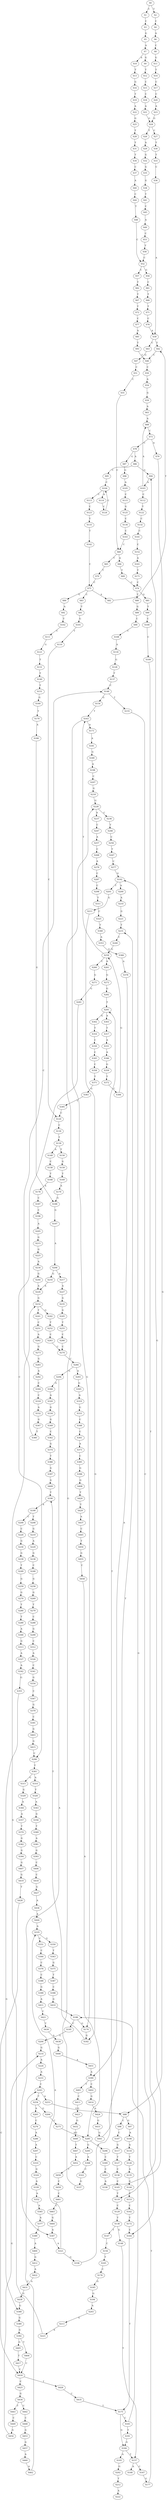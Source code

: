 strict digraph  {
	S0 -> S1 [ label = C ];
	S0 -> S2 [ label = T ];
	S1 -> S3 [ label = C ];
	S2 -> S4 [ label = C ];
	S3 -> S5 [ label = G ];
	S4 -> S6 [ label = A ];
	S5 -> S7 [ label = A ];
	S6 -> S8 [ label = C ];
	S7 -> S9 [ label = G ];
	S7 -> S10 [ label = A ];
	S8 -> S11 [ label = G ];
	S9 -> S12 [ label = T ];
	S10 -> S13 [ label = T ];
	S11 -> S14 [ label = T ];
	S12 -> S15 [ label = C ];
	S13 -> S16 [ label = G ];
	S14 -> S17 [ label = C ];
	S15 -> S18 [ label = C ];
	S16 -> S19 [ label = T ];
	S17 -> S20 [ label = C ];
	S18 -> S21 [ label = A ];
	S19 -> S22 [ label = A ];
	S20 -> S23 [ label = A ];
	S21 -> S24 [ label = G ];
	S22 -> S25 [ label = G ];
	S23 -> S24 [ label = G ];
	S24 -> S26 [ label = T ];
	S24 -> S27 [ label = C ];
	S25 -> S28 [ label = T ];
	S26 -> S29 [ label = A ];
	S27 -> S30 [ label = T ];
	S28 -> S31 [ label = T ];
	S29 -> S32 [ label = G ];
	S30 -> S33 [ label = T ];
	S31 -> S34 [ label = T ];
	S32 -> S35 [ label = G ];
	S33 -> S36 [ label = C ];
	S34 -> S37 [ label = C ];
	S35 -> S38 [ label = G ];
	S36 -> S39 [ label = A ];
	S37 -> S40 [ label = A ];
	S38 -> S41 [ label = T ];
	S39 -> S42 [ label = T ];
	S39 -> S43 [ label = C ];
	S40 -> S44 [ label = C ];
	S41 -> S45 [ label = C ];
	S42 -> S46 [ label = C ];
	S43 -> S47 [ label = G ];
	S44 -> S48 [ label = T ];
	S45 -> S49 [ label = A ];
	S46 -> S50 [ label = C ];
	S47 -> S51 [ label = C ];
	S48 -> S52 [ label = C ];
	S49 -> S53 [ label = C ];
	S50 -> S54 [ label = A ];
	S51 -> S55 [ label = C ];
	S52 -> S56 [ label = G ];
	S52 -> S57 [ label = C ];
	S53 -> S58 [ label = T ];
	S54 -> S59 [ label = G ];
	S55 -> S60 [ label = C ];
	S56 -> S61 [ label = C ];
	S57 -> S62 [ label = T ];
	S58 -> S52 [ label = C ];
	S59 -> S63 [ label = A ];
	S60 -> S64 [ label = A ];
	S60 -> S65 [ label = T ];
	S61 -> S66 [ label = T ];
	S62 -> S67 [ label = T ];
	S63 -> S68 [ label = A ];
	S64 -> S69 [ label = T ];
	S65 -> S70 [ label = T ];
	S66 -> S71 [ label = T ];
	S67 -> S72 [ label = T ];
	S68 -> S73 [ label = C ];
	S69 -> S74 [ label = C ];
	S70 -> S75 [ label = C ];
	S71 -> S76 [ label = C ];
	S72 -> S77 [ label = C ];
	S73 -> S78 [ label = C ];
	S73 -> S79 [ label = A ];
	S74 -> S80 [ label = T ];
	S74 -> S81 [ label = G ];
	S75 -> S82 [ label = A ];
	S75 -> S83 [ label = C ];
	S75 -> S84 [ label = G ];
	S76 -> S39 [ label = A ];
	S77 -> S85 [ label = A ];
	S78 -> S86 [ label = A ];
	S78 -> S87 [ label = G ];
	S79 -> S88 [ label = G ];
	S80 -> S89 [ label = G ];
	S81 -> S90 [ label = T ];
	S82 -> S42 [ label = T ];
	S83 -> S91 [ label = T ];
	S84 -> S92 [ label = A ];
	S85 -> S93 [ label = T ];
	S86 -> S94 [ label = G ];
	S86 -> S95 [ label = C ];
	S87 -> S96 [ label = G ];
	S88 -> S97 [ label = G ];
	S88 -> S98 [ label = C ];
	S89 -> S99 [ label = C ];
	S90 -> S100 [ label = C ];
	S91 -> S101 [ label = G ];
	S92 -> S102 [ label = T ];
	S93 -> S46 [ label = C ];
	S94 -> S103 [ label = A ];
	S95 -> S104 [ label = C ];
	S96 -> S105 [ label = A ];
	S97 -> S106 [ label = A ];
	S98 -> S107 [ label = C ];
	S99 -> S108 [ label = C ];
	S100 -> S109 [ label = C ];
	S101 -> S110 [ label = T ];
	S102 -> S111 [ label = C ];
	S103 -> S112 [ label = C ];
	S103 -> S68 [ label = A ];
	S104 -> S113 [ label = C ];
	S104 -> S114 [ label = A ];
	S105 -> S115 [ label = C ];
	S106 -> S116 [ label = A ];
	S107 -> S117 [ label = G ];
	S108 -> S118 [ label = A ];
	S109 -> S119 [ label = T ];
	S110 -> S120 [ label = C ];
	S111 -> S121 [ label = G ];
	S112 -> S122 [ label = T ];
	S113 -> S123 [ label = C ];
	S114 -> S124 [ label = C ];
	S115 -> S125 [ label = G ];
	S116 -> S126 [ label = T ];
	S117 -> S127 [ label = T ];
	S118 -> S128 [ label = G ];
	S119 -> S129 [ label = C ];
	S120 -> S130 [ label = C ];
	S121 -> S131 [ label = T ];
	S122 -> S132 [ label = C ];
	S123 -> S133 [ label = T ];
	S124 -> S104 [ label = C ];
	S125 -> S134 [ label = C ];
	S126 -> S135 [ label = A ];
	S127 -> S136 [ label = C ];
	S128 -> S137 [ label = T ];
	S129 -> S138 [ label = T ];
	S130 -> S139 [ label = T ];
	S131 -> S140 [ label = T ];
	S132 -> S141 [ label = C ];
	S133 -> S142 [ label = T ];
	S134 -> S143 [ label = C ];
	S135 -> S144 [ label = G ];
	S136 -> S145 [ label = C ];
	S137 -> S146 [ label = C ];
	S138 -> S147 [ label = T ];
	S138 -> S148 [ label = G ];
	S139 -> S149 [ label = A ];
	S139 -> S150 [ label = T ];
	S140 -> S151 [ label = T ];
	S141 -> S152 [ label = C ];
	S142 -> S75 [ label = C ];
	S143 -> S60 [ label = C ];
	S144 -> S153 [ label = T ];
	S145 -> S119 [ label = T ];
	S146 -> S154 [ label = G ];
	S146 -> S155 [ label = T ];
	S147 -> S156 [ label = C ];
	S148 -> S157 [ label = T ];
	S149 -> S158 [ label = C ];
	S150 -> S159 [ label = G ];
	S151 -> S160 [ label = G ];
	S152 -> S161 [ label = A ];
	S153 -> S162 [ label = C ];
	S154 -> S163 [ label = T ];
	S155 -> S164 [ label = C ];
	S156 -> S165 [ label = T ];
	S157 -> S166 [ label = A ];
	S157 -> S167 [ label = C ];
	S158 -> S168 [ label = T ];
	S159 -> S169 [ label = T ];
	S160 -> S170 [ label = T ];
	S161 -> S171 [ label = T ];
	S162 -> S172 [ label = T ];
	S163 -> S173 [ label = A ];
	S163 -> S174 [ label = G ];
	S164 -> S175 [ label = T ];
	S165 -> S176 [ label = C ];
	S167 -> S177 [ label = G ];
	S168 -> S178 [ label = A ];
	S169 -> S179 [ label = A ];
	S170 -> S180 [ label = A ];
	S171 -> S74 [ label = C ];
	S172 -> S164 [ label = C ];
	S173 -> S181 [ label = A ];
	S174 -> S182 [ label = G ];
	S175 -> S183 [ label = C ];
	S175 -> S184 [ label = G ];
	S176 -> S185 [ label = G ];
	S177 -> S186 [ label = T ];
	S178 -> S187 [ label = C ];
	S179 -> S188 [ label = G ];
	S180 -> S188 [ label = G ];
	S181 -> S189 [ label = G ];
	S182 -> S190 [ label = T ];
	S183 -> S191 [ label = T ];
	S183 -> S192 [ label = G ];
	S184 -> S193 [ label = A ];
	S184 -> S157 [ label = T ];
	S185 -> S194 [ label = G ];
	S186 -> S195 [ label = C ];
	S186 -> S174 [ label = G ];
	S187 -> S196 [ label = C ];
	S188 -> S197 [ label = G ];
	S189 -> S198 [ label = A ];
	S190 -> S199 [ label = A ];
	S191 -> S184 [ label = G ];
	S192 -> S200 [ label = A ];
	S192 -> S201 [ label = T ];
	S193 -> S202 [ label = G ];
	S194 -> S203 [ label = A ];
	S195 -> S204 [ label = G ];
	S196 -> S205 [ label = A ];
	S197 -> S206 [ label = A ];
	S198 -> S207 [ label = C ];
	S199 -> S208 [ label = T ];
	S199 -> S209 [ label = C ];
	S200 -> S210 [ label = A ];
	S201 -> S211 [ label = G ];
	S202 -> S212 [ label = T ];
	S203 -> S213 [ label = G ];
	S204 -> S214 [ label = G ];
	S205 -> S215 [ label = G ];
	S206 -> S216 [ label = G ];
	S206 -> S217 [ label = A ];
	S207 -> S218 [ label = G ];
	S208 -> S219 [ label = G ];
	S209 -> S220 [ label = C ];
	S210 -> S221 [ label = G ];
	S211 -> S182 [ label = G ];
	S212 -> S222 [ label = A ];
	S213 -> S223 [ label = A ];
	S214 -> S224 [ label = A ];
	S215 -> S225 [ label = G ];
	S216 -> S226 [ label = A ];
	S217 -> S227 [ label = A ];
	S218 -> S228 [ label = G ];
	S219 -> S229 [ label = A ];
	S220 -> S230 [ label = G ];
	S221 -> S231 [ label = T ];
	S223 -> S232 [ label = G ];
	S224 -> S233 [ label = A ];
	S225 -> S234 [ label = A ];
	S226 -> S232 [ label = G ];
	S227 -> S235 [ label = G ];
	S228 -> S236 [ label = C ];
	S228 -> S237 [ label = A ];
	S229 -> S238 [ label = G ];
	S230 -> S239 [ label = G ];
	S231 -> S240 [ label = C ];
	S232 -> S241 [ label = T ];
	S232 -> S242 [ label = G ];
	S233 -> S243 [ label = C ];
	S234 -> S244 [ label = G ];
	S235 -> S245 [ label = G ];
	S236 -> S246 [ label = T ];
	S237 -> S247 [ label = C ];
	S238 -> S248 [ label = C ];
	S239 -> S249 [ label = T ];
	S240 -> S250 [ label = G ];
	S241 -> S251 [ label = C ];
	S242 -> S252 [ label = T ];
	S243 -> S253 [ label = A ];
	S243 -> S254 [ label = T ];
	S244 -> S226 [ label = A ];
	S245 -> S255 [ label = T ];
	S246 -> S256 [ label = C ];
	S247 -> S257 [ label = A ];
	S248 -> S258 [ label = G ];
	S249 -> S259 [ label = G ];
	S250 -> S260 [ label = C ];
	S250 -> S163 [ label = T ];
	S250 -> S261 [ label = A ];
	S251 -> S262 [ label = A ];
	S252 -> S263 [ label = C ];
	S253 -> S88 [ label = G ];
	S254 -> S264 [ label = G ];
	S254 -> S265 [ label = A ];
	S255 -> S266 [ label = C ];
	S256 -> S267 [ label = T ];
	S257 -> S268 [ label = C ];
	S258 -> S269 [ label = G ];
	S259 -> S270 [ label = G ];
	S260 -> S271 [ label = G ];
	S261 -> S272 [ label = G ];
	S262 -> S273 [ label = G ];
	S263 -> S274 [ label = C ];
	S264 -> S275 [ label = C ];
	S265 -> S276 [ label = C ];
	S266 -> S274 [ label = C ];
	S267 -> S277 [ label = C ];
	S268 -> S278 [ label = A ];
	S269 -> S279 [ label = T ];
	S270 -> S280 [ label = T ];
	S271 -> S281 [ label = G ];
	S272 -> S282 [ label = G ];
	S273 -> S283 [ label = G ];
	S274 -> S284 [ label = C ];
	S275 -> S285 [ label = A ];
	S276 -> S286 [ label = A ];
	S277 -> S192 [ label = G ];
	S278 -> S287 [ label = C ];
	S279 -> S288 [ label = C ];
	S280 -> S289 [ label = T ];
	S281 -> S290 [ label = C ];
	S282 -> S291 [ label = T ];
	S283 -> S292 [ label = A ];
	S284 -> S293 [ label = A ];
	S284 -> S294 [ label = G ];
	S285 -> S295 [ label = G ];
	S285 -> S296 [ label = A ];
	S286 -> S297 [ label = A ];
	S287 -> S298 [ label = C ];
	S288 -> S299 [ label = G ];
	S289 -> S300 [ label = A ];
	S290 -> S301 [ label = T ];
	S291 -> S302 [ label = G ];
	S291 -> S303 [ label = A ];
	S292 -> S304 [ label = C ];
	S293 -> S305 [ label = G ];
	S294 -> S306 [ label = G ];
	S294 -> S307 [ label = A ];
	S295 -> S308 [ label = A ];
	S296 -> S309 [ label = C ];
	S297 -> S310 [ label = C ];
	S298 -> S311 [ label = T ];
	S299 -> S312 [ label = C ];
	S300 -> S313 [ label = G ];
	S301 -> S314 [ label = A ];
	S301 -> S315 [ label = G ];
	S302 -> S316 [ label = T ];
	S303 -> S317 [ label = T ];
	S304 -> S318 [ label = C ];
	S305 -> S319 [ label = A ];
	S306 -> S320 [ label = A ];
	S307 -> S321 [ label = A ];
	S308 -> S322 [ label = C ];
	S309 -> S323 [ label = C ];
	S310 -> S324 [ label = G ];
	S311 -> S325 [ label = C ];
	S312 -> S326 [ label = A ];
	S313 -> S327 [ label = A ];
	S314 -> S328 [ label = T ];
	S315 -> S329 [ label = G ];
	S316 -> S330 [ label = C ];
	S317 -> S331 [ label = A ];
	S318 -> S332 [ label = A ];
	S319 -> S333 [ label = G ];
	S320 -> S334 [ label = G ];
	S321 -> S335 [ label = A ];
	S321 -> S336 [ label = G ];
	S322 -> S337 [ label = G ];
	S323 -> S338 [ label = A ];
	S324 -> S339 [ label = A ];
	S325 -> S340 [ label = T ];
	S326 -> S341 [ label = C ];
	S327 -> S342 [ label = A ];
	S328 -> S343 [ label = A ];
	S329 -> S344 [ label = A ];
	S330 -> S345 [ label = C ];
	S331 -> S346 [ label = A ];
	S332 -> S347 [ label = G ];
	S333 -> S348 [ label = C ];
	S334 -> S349 [ label = G ];
	S335 -> S350 [ label = G ];
	S335 -> S351 [ label = C ];
	S336 -> S231 [ label = T ];
	S337 -> S228 [ label = G ];
	S338 -> S94 [ label = G ];
	S339 -> S352 [ label = A ];
	S340 -> S353 [ label = A ];
	S341 -> S354 [ label = G ];
	S342 -> S355 [ label = G ];
	S343 -> S356 [ label = G ];
	S344 -> S357 [ label = A ];
	S345 -> S358 [ label = C ];
	S346 -> S359 [ label = G ];
	S347 -> S360 [ label = T ];
	S348 -> S361 [ label = C ];
	S349 -> S362 [ label = C ];
	S350 -> S363 [ label = T ];
	S351 -> S364 [ label = C ];
	S352 -> S365 [ label = A ];
	S353 -> S366 [ label = G ];
	S354 -> S367 [ label = C ];
	S355 -> S368 [ label = G ];
	S356 -> S369 [ label = T ];
	S357 -> S370 [ label = T ];
	S358 -> S371 [ label = T ];
	S359 -> S372 [ label = T ];
	S360 -> S146 [ label = C ];
	S361 -> S373 [ label = A ];
	S362 -> S374 [ label = G ];
	S363 -> S375 [ label = G ];
	S364 -> S376 [ label = C ];
	S365 -> S377 [ label = A ];
	S366 -> S378 [ label = A ];
	S367 -> S379 [ label = G ];
	S368 -> S380 [ label = G ];
	S369 -> S381 [ label = A ];
	S370 -> S382 [ label = G ];
	S371 -> S383 [ label = G ];
	S372 -> S384 [ label = C ];
	S373 -> S385 [ label = C ];
	S374 -> S386 [ label = T ];
	S375 -> S387 [ label = T ];
	S376 -> S388 [ label = C ];
	S377 -> S389 [ label = C ];
	S378 -> S390 [ label = A ];
	S379 -> S391 [ label = C ];
	S380 -> S392 [ label = G ];
	S381 -> S393 [ label = G ];
	S382 -> S394 [ label = G ];
	S383 -> S395 [ label = T ];
	S384 -> S250 [ label = G ];
	S385 -> S396 [ label = G ];
	S386 -> S397 [ label = G ];
	S387 -> S398 [ label = C ];
	S388 -> S399 [ label = G ];
	S389 -> S400 [ label = A ];
	S390 -> S401 [ label = T ];
	S390 -> S402 [ label = C ];
	S391 -> S403 [ label = G ];
	S392 -> S404 [ label = T ];
	S392 -> S405 [ label = G ];
	S393 -> S406 [ label = C ];
	S394 -> S407 [ label = G ];
	S395 -> S120 [ label = C ];
	S396 -> S408 [ label = G ];
	S397 -> S409 [ label = G ];
	S398 -> S410 [ label = G ];
	S399 -> S411 [ label = A ];
	S400 -> S412 [ label = G ];
	S401 -> S413 [ label = C ];
	S402 -> S414 [ label = G ];
	S403 -> S415 [ label = G ];
	S404 -> S416 [ label = C ];
	S405 -> S417 [ label = T ];
	S406 -> S418 [ label = C ];
	S407 -> S419 [ label = G ];
	S408 -> S420 [ label = T ];
	S409 -> S190 [ label = T ];
	S410 -> S186 [ label = T ];
	S411 -> S421 [ label = C ];
	S412 -> S422 [ label = A ];
	S413 -> S423 [ label = G ];
	S414 -> S424 [ label = A ];
	S415 -> S290 [ label = C ];
	S416 -> S425 [ label = C ];
	S416 -> S426 [ label = T ];
	S417 -> S416 [ label = C ];
	S418 -> S427 [ label = G ];
	S419 -> S428 [ label = T ];
	S420 -> S429 [ label = T ];
	S421 -> S430 [ label = T ];
	S422 -> S431 [ label = A ];
	S423 -> S432 [ label = G ];
	S424 -> S433 [ label = G ];
	S425 -> S434 [ label = G ];
	S426 -> S435 [ label = C ];
	S427 -> S436 [ label = A ];
	S428 -> S416 [ label = C ];
	S429 -> S437 [ label = A ];
	S430 -> S438 [ label = A ];
	S431 -> S439 [ label = G ];
	S432 -> S440 [ label = G ];
	S433 -> S441 [ label = G ];
	S434 -> S442 [ label = C ];
	S434 -> S443 [ label = T ];
	S435 -> S175 [ label = T ];
	S436 -> S444 [ label = A ];
	S437 -> S445 [ label = C ];
	S438 -> S446 [ label = G ];
	S439 -> S368 [ label = G ];
	S440 -> S447 [ label = T ];
	S441 -> S291 [ label = T ];
	S442 -> S448 [ label = C ];
	S443 -> S449 [ label = C ];
	S444 -> S335 [ label = A ];
	S445 -> S450 [ label = T ];
	S446 -> S451 [ label = A ];
	S447 -> S452 [ label = A ];
	S448 -> S453 [ label = G ];
	S449 -> S454 [ label = G ];
	S450 -> S455 [ label = G ];
	S451 -> S390 [ label = A ];
	S452 -> S456 [ label = T ];
	S453 -> S457 [ label = G ];
	S454 -> S214 [ label = G ];
	S455 -> S458 [ label = C ];
	S456 -> S459 [ label = C ];
	S457 -> S460 [ label = A ];
	S458 -> S285 [ label = A ];
	S459 -> S461 [ label = C ];
	S460 -> S462 [ label = A ];
	S461 -> S463 [ label = C ];
	S462 -> S243 [ label = C ];
	S463 -> S464 [ label = G ];
	S464 -> S307 [ label = A ];
}
